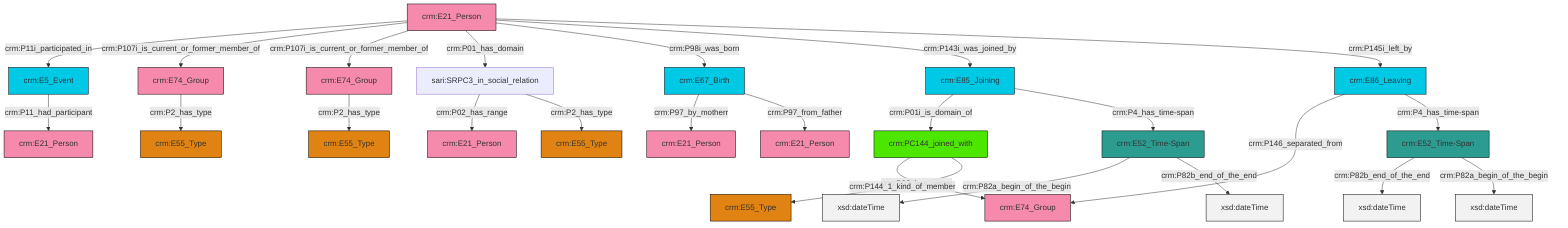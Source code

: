 graph TD
classDef Literal fill:#f2f2f2,stroke:#000000;
classDef CRM_Entity fill:#FFFFFF,stroke:#000000;
classDef Temporal_Entity fill:#00C9E6, stroke:#000000;
classDef Type fill:#E18312, stroke:#000000;
classDef Time-Span fill:#2C9C91, stroke:#000000;
classDef Appellation fill:#FFEB7F, stroke:#000000;
classDef Place fill:#008836, stroke:#000000;
classDef Persistent_Item fill:#B266B2, stroke:#000000;
classDef Conceptual_Object fill:#FFD700, stroke:#000000;
classDef Physical_Thing fill:#D2B48C, stroke:#000000;
classDef Actor fill:#f58aad, stroke:#000000;
classDef PC_Classes fill:#4ce600, stroke:#000000;
classDef Multi fill:#cccccc,stroke:#000000;

0["crm:E21_Person"]:::Actor -->|crm:P11i_participated_in| 1["crm:E5_Event"]:::Temporal_Entity
0["crm:E21_Person"]:::Actor -->|crm:P107i_is_current_or_former_member_of| 4["crm:E74_Group"]:::Actor
7["crm:E52_Time-Span"]:::Time-Span -->|crm:P82a_begin_of_the_begin| 8[xsd:dateTime]:::Literal
9["crm:PC144_joined_with"]:::PC_Classes -->|crm:P02_has_range| 10["crm:E74_Group"]:::Actor
9["crm:PC144_joined_with"]:::PC_Classes -->|crm:P144_1_kind_of_member| 11["crm:E55_Type"]:::Type
5["crm:E86_Leaving"]:::Temporal_Entity -->|crm:P146_separated_from| 10["crm:E74_Group"]:::Actor
17["crm:E67_Birth"]:::Temporal_Entity -->|crm:P97_by_motherr| 18["crm:E21_Person"]:::Actor
19["crm:E52_Time-Span"]:::Time-Span -->|crm:P82b_end_of_the_end| 20[xsd:dateTime]:::Literal
21["sari:SRPC3_in_social_relation"]:::Default -->|crm:P02_has_range| 22["crm:E21_Person"]:::Actor
7["crm:E52_Time-Span"]:::Time-Span -->|crm:P82b_end_of_the_end| 24[xsd:dateTime]:::Literal
19["crm:E52_Time-Span"]:::Time-Span -->|crm:P82a_begin_of_the_begin| 27[xsd:dateTime]:::Literal
21["sari:SRPC3_in_social_relation"]:::Default -->|crm:P2_has_type| 28["crm:E55_Type"]:::Type
4["crm:E74_Group"]:::Actor -->|crm:P2_has_type| 29["crm:E55_Type"]:::Type
0["crm:E21_Person"]:::Actor -->|crm:P107i_is_current_or_former_member_of| 30["crm:E74_Group"]:::Actor
14["crm:E85_Joining"]:::Temporal_Entity -->|crm:P01i_is_domain_of| 9["crm:PC144_joined_with"]:::PC_Classes
30["crm:E74_Group"]:::Actor -->|crm:P2_has_type| 12["crm:E55_Type"]:::Type
5["crm:E86_Leaving"]:::Temporal_Entity -->|crm:P4_has_time-span| 19["crm:E52_Time-Span"]:::Time-Span
0["crm:E21_Person"]:::Actor -->|crm:P01_has_domain| 21["sari:SRPC3_in_social_relation"]:::Default
14["crm:E85_Joining"]:::Temporal_Entity -->|crm:P4_has_time-span| 7["crm:E52_Time-Span"]:::Time-Span
17["crm:E67_Birth"]:::Temporal_Entity -->|crm:P97_from_father| 2["crm:E21_Person"]:::Actor
0["crm:E21_Person"]:::Actor -->|crm:P98i_was_born| 17["crm:E67_Birth"]:::Temporal_Entity
0["crm:E21_Person"]:::Actor -->|crm:P143i_was_joined_by| 14["crm:E85_Joining"]:::Temporal_Entity
1["crm:E5_Event"]:::Temporal_Entity -->|crm:P11_had_participant| 25["crm:E21_Person"]:::Actor
0["crm:E21_Person"]:::Actor -->|crm:P145i_left_by| 5["crm:E86_Leaving"]:::Temporal_Entity
